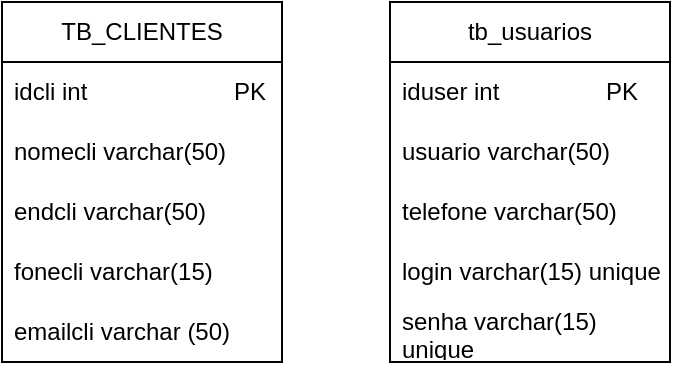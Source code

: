 <mxfile version="21.3.2" type="github">
  <diagram name="Página-1" id="oqVn0bQyiglcultU0oIi">
    <mxGraphModel dx="629" dy="778" grid="1" gridSize="10" guides="1" tooltips="1" connect="1" arrows="1" fold="1" page="1" pageScale="1" pageWidth="827" pageHeight="1169" math="0" shadow="0">
      <root>
        <mxCell id="0" />
        <mxCell id="1" parent="0" />
        <mxCell id="wjWoyNnLs-gUnoQwUfWx-1" value="tb_usuarios" style="swimlane;fontStyle=0;childLayout=stackLayout;horizontal=1;startSize=30;horizontalStack=0;resizeParent=1;resizeParentMax=0;resizeLast=0;collapsible=1;marginBottom=0;whiteSpace=wrap;html=1;" parent="1" vertex="1">
          <mxGeometry x="344" y="330" width="140" height="180" as="geometry" />
        </mxCell>
        <mxCell id="wjWoyNnLs-gUnoQwUfWx-2" value="iduser int&amp;nbsp; &amp;nbsp; &amp;nbsp; &amp;nbsp; &amp;nbsp; &amp;nbsp; &amp;nbsp; &amp;nbsp; PK" style="text;strokeColor=none;fillColor=none;align=left;verticalAlign=middle;spacingLeft=4;spacingRight=4;overflow=hidden;points=[[0,0.5],[1,0.5]];portConstraint=eastwest;rotatable=0;whiteSpace=wrap;html=1;" parent="wjWoyNnLs-gUnoQwUfWx-1" vertex="1">
          <mxGeometry y="30" width="140" height="30" as="geometry" />
        </mxCell>
        <mxCell id="wjWoyNnLs-gUnoQwUfWx-3" value="usuario varchar(50)" style="text;strokeColor=none;fillColor=none;align=left;verticalAlign=middle;spacingLeft=4;spacingRight=4;overflow=hidden;points=[[0,0.5],[1,0.5]];portConstraint=eastwest;rotatable=0;whiteSpace=wrap;html=1;" parent="wjWoyNnLs-gUnoQwUfWx-1" vertex="1">
          <mxGeometry y="60" width="140" height="30" as="geometry" />
        </mxCell>
        <mxCell id="wjWoyNnLs-gUnoQwUfWx-4" value="telefone varchar(50)" style="text;strokeColor=none;fillColor=none;align=left;verticalAlign=middle;spacingLeft=4;spacingRight=4;overflow=hidden;points=[[0,0.5],[1,0.5]];portConstraint=eastwest;rotatable=0;whiteSpace=wrap;html=1;" parent="wjWoyNnLs-gUnoQwUfWx-1" vertex="1">
          <mxGeometry y="90" width="140" height="30" as="geometry" />
        </mxCell>
        <mxCell id="wjWoyNnLs-gUnoQwUfWx-8" value="login varchar(15) unique" style="text;strokeColor=none;fillColor=none;align=left;verticalAlign=middle;spacingLeft=4;spacingRight=4;overflow=hidden;points=[[0,0.5],[1,0.5]];portConstraint=eastwest;rotatable=0;whiteSpace=wrap;html=1;" parent="wjWoyNnLs-gUnoQwUfWx-1" vertex="1">
          <mxGeometry y="120" width="140" height="30" as="geometry" />
        </mxCell>
        <mxCell id="wjWoyNnLs-gUnoQwUfWx-9" value="senha varchar(15) unique" style="text;strokeColor=none;fillColor=none;align=left;verticalAlign=middle;spacingLeft=4;spacingRight=4;overflow=hidden;points=[[0,0.5],[1,0.5]];portConstraint=eastwest;rotatable=0;whiteSpace=wrap;html=1;" parent="wjWoyNnLs-gUnoQwUfWx-1" vertex="1">
          <mxGeometry y="150" width="140" height="30" as="geometry" />
        </mxCell>
        <mxCell id="3x0-lXG1scDbDt-WS0au-1" value="TB_CLIENTES" style="swimlane;fontStyle=0;childLayout=stackLayout;horizontal=1;startSize=30;horizontalStack=0;resizeParent=1;resizeParentMax=0;resizeLast=0;collapsible=1;marginBottom=0;whiteSpace=wrap;html=1;" vertex="1" parent="1">
          <mxGeometry x="150" y="330" width="140" height="180" as="geometry" />
        </mxCell>
        <mxCell id="3x0-lXG1scDbDt-WS0au-2" value="idcli int&amp;nbsp; &amp;nbsp; &amp;nbsp; &amp;nbsp; &amp;nbsp; &amp;nbsp; &amp;nbsp; &amp;nbsp; &amp;nbsp; &amp;nbsp; &amp;nbsp; PK" style="text;strokeColor=none;fillColor=none;align=left;verticalAlign=middle;spacingLeft=4;spacingRight=4;overflow=hidden;points=[[0,0.5],[1,0.5]];portConstraint=eastwest;rotatable=0;whiteSpace=wrap;html=1;" vertex="1" parent="3x0-lXG1scDbDt-WS0au-1">
          <mxGeometry y="30" width="140" height="30" as="geometry" />
        </mxCell>
        <mxCell id="3x0-lXG1scDbDt-WS0au-3" value="nomecli varchar(50)" style="text;strokeColor=none;fillColor=none;align=left;verticalAlign=middle;spacingLeft=4;spacingRight=4;overflow=hidden;points=[[0,0.5],[1,0.5]];portConstraint=eastwest;rotatable=0;whiteSpace=wrap;html=1;" vertex="1" parent="3x0-lXG1scDbDt-WS0au-1">
          <mxGeometry y="60" width="140" height="30" as="geometry" />
        </mxCell>
        <mxCell id="3x0-lXG1scDbDt-WS0au-4" value="endcli varchar(50)" style="text;strokeColor=none;fillColor=none;align=left;verticalAlign=middle;spacingLeft=4;spacingRight=4;overflow=hidden;points=[[0,0.5],[1,0.5]];portConstraint=eastwest;rotatable=0;whiteSpace=wrap;html=1;" vertex="1" parent="3x0-lXG1scDbDt-WS0au-1">
          <mxGeometry y="90" width="140" height="30" as="geometry" />
        </mxCell>
        <mxCell id="3x0-lXG1scDbDt-WS0au-5" value="fonecli varchar(15)&amp;nbsp;" style="text;strokeColor=none;fillColor=none;align=left;verticalAlign=middle;spacingLeft=4;spacingRight=4;overflow=hidden;points=[[0,0.5],[1,0.5]];portConstraint=eastwest;rotatable=0;whiteSpace=wrap;html=1;" vertex="1" parent="3x0-lXG1scDbDt-WS0au-1">
          <mxGeometry y="120" width="140" height="30" as="geometry" />
        </mxCell>
        <mxCell id="3x0-lXG1scDbDt-WS0au-6" value="emailcli varchar (50)" style="text;strokeColor=none;fillColor=none;align=left;verticalAlign=middle;spacingLeft=4;spacingRight=4;overflow=hidden;points=[[0,0.5],[1,0.5]];portConstraint=eastwest;rotatable=0;whiteSpace=wrap;html=1;" vertex="1" parent="3x0-lXG1scDbDt-WS0au-1">
          <mxGeometry y="150" width="140" height="30" as="geometry" />
        </mxCell>
      </root>
    </mxGraphModel>
  </diagram>
</mxfile>
